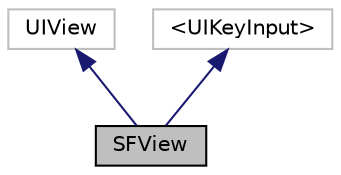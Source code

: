digraph "SFView"
{
 // LATEX_PDF_SIZE
  edge [fontname="Helvetica",fontsize="10",labelfontname="Helvetica",labelfontsize="10"];
  node [fontname="Helvetica",fontsize="10",shape=record];
  Node1 [label="SFView",height=0.2,width=0.4,color="black", fillcolor="grey75", style="filled", fontcolor="black",tooltip="Our custom implementation of the window's view (supports OpenGL and reports events)"];
  Node2 -> Node1 [dir="back",color="midnightblue",fontsize="10",style="solid",fontname="Helvetica"];
  Node2 [label="UIView",height=0.2,width=0.4,color="grey75", fillcolor="white", style="filled",tooltip=" "];
  Node3 -> Node1 [dir="back",color="midnightblue",fontsize="10",style="solid",fontname="Helvetica"];
  Node3 [label="\<UIKeyInput\>",height=0.2,width=0.4,color="grey75", fillcolor="white", style="filled",tooltip=" "];
}
